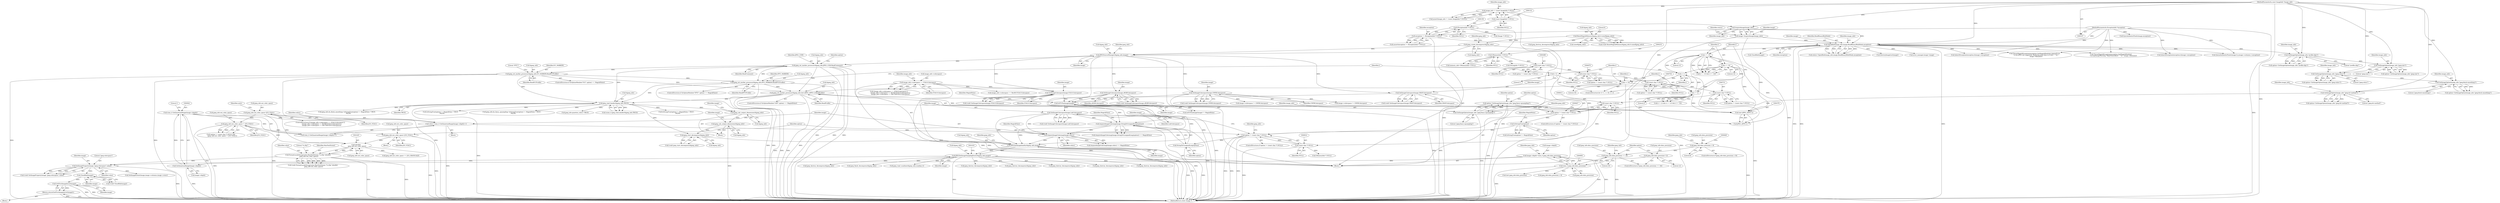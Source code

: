 digraph "0_ImageMagick_58cf5bf4fade82e3b510e8f3463a967278a3e410@pointer" {
"1001050" [label="(Call,GetFirstImageInList(image))"];
"1001047" [label="(Call,CloseBlob(image))"];
"1001031" [label="(Call,SetImageProperty(image,\"jpeg:colorspace\",value))"];
"1001014" [label="(Call,JPEGSetImageSamplingFactor(&jpeg_info,image))"];
"1001010" [label="(Call,JPEGSetImageQuality(&jpeg_info,image))"];
"1000828" [label="(Call,jpeg_start_decompress(&jpeg_info))"];
"1000385" [label="(Call,jpeg_read_header(&jpeg_info,TRUE))"];
"1000372" [label="(Call,jpeg_set_marker_processor(&jpeg_info,(int) (JPEG_APP0+i),ReadProfile))"];
"1000329" [label="(Call,jpeg_set_marker_processor(&jpeg_info,ICC_MARKER,ReadICCProfile))"];
"1000313" [label="(Call,jpeg_set_marker_processor(&jpeg_info,JPEG_COM,ReadComment))"];
"1000309" [label="(Call,JPEGSourceManager(&jpeg_info,image))"];
"1000306" [label="(Call,jpeg_create_decompress(&jpeg_info))"];
"1000207" [label="(Call,ResetMagickMemory(&jpeg_info,0,sizeof(jpeg_info)))"];
"1000179" [label="(Call,OpenBlob(image_info,image,ReadBinaryBlobMode,exception))"];
"1000175" [label="(Call,AcquireImage(image_info))"];
"1000129" [label="(Call,image_info != (const ImageInfo *) NULL)"];
"1000108" [label="(MethodParameterIn,const ImageInfo *image_info)"];
"1000131" [label="(Call,(const ImageInfo *) NULL)"];
"1000173" [label="(Call,image=AcquireImage(image_info))"];
"1000156" [label="(Call,exception != (ExceptionInfo *) NULL)"];
"1000109" [label="(MethodParameterIn,ExceptionInfo *exception)"];
"1000158" [label="(Call,(ExceptionInfo *) NULL)"];
"1000340" [label="(Call,jpeg_set_marker_processor(&jpeg_info,IPTC_MARKER,ReadIPTCProfile))"];
"1000375" [label="(Call,(int) (JPEG_APP0+i))"];
"1000360" [label="(Call,i != 13)"];
"1000356" [label="(Call,i != 2)"];
"1000349" [label="(Call,i < 16)"];
"1000352" [label="(Call,i++)"];
"1000363" [label="(Call,i != 14)"];
"1000346" [label="(Call,i=1)"];
"1000600" [label="(Call,jpeg_calc_output_dimensions(&jpeg_info))"];
"1000528" [label="(Call,jpeg_calc_output_dimensions(&jpeg_info))"];
"1000894" [label="(Call,IsITUFaxImage(image))"];
"1000880" [label="(Call,SetImageColorspace(image,YCbCrColorspace))"];
"1000391" [label="(Call,image_info->colorspace == YCbCrColorspace)"];
"1000864" [label="(Call,SetImageColorspace(image,sRGBColorspace))"];
"1000872" [label="(Call,SetImageColorspace(image,GRAYColorspace))"];
"1000888" [label="(Call,SetImageColorspace(image,CMYKColorspace))"];
"1000950" [label="(Call,AcquireImageColormap(image,colors))"];
"1000916" [label="(Call,AcquireImageColormap(image,StringToUnsignedLong(option)))"];
"1000900" [label="(Call,SetImageColorspace(image,LabColorspace))"];
"1000918" [label="(Call,StringToUnsignedLong(option))"];
"1000909" [label="(Call,option != (const char *) NULL)"];
"1000810" [label="(Call,option != (const char *) NULL)"];
"1000804" [label="(Call,option=GetImageOption(image_info,\"jpeg:fancy-upsampling\"))"];
"1000806" [label="(Call,GetImageOption(image_info,\"jpeg:fancy-upsampling\"))"];
"1000724" [label="(Call,GetImageOption(image_info,\"jpeg:dct-method\"))"];
"1000697" [label="(Call,GetImageOption(image_info,\"jpeg:block-smoothing\"))"];
"1000672" [label="(Call,GetImageOption(image_info,\"jpeg:colors\"))"];
"1000490" [label="(Call,GetImageOption(image_info,\"jpeg:size\"))"];
"1000320" [label="(Call,GetImageOption(image_info,\"profile:skip\"))"];
"1000812" [label="(Call,(const char *) NULL)"];
"1000730" [label="(Call,(const char *) NULL)"];
"1000703" [label="(Call,(const char *) NULL)"];
"1000678" [label="(Call,(const char *) NULL)"];
"1000497" [label="(Call,(const char *) NULL)"];
"1000232" [label="(Call,(MemoryInfo *) NULL)"];
"1000821" [label="(Call,IsStringTrue(option))"];
"1000911" [label="(Call,(const char *) NULL)"];
"1000938" [label="(Call,colors=(size_t) GetQuantumRange(image->depth)+1)"];
"1000941" [label="(Call,(size_t) GetQuantumRange(image->depth))"];
"1000943" [label="(Call,GetQuantumRange(image->depth))"];
"1000845" [label="(Call,image->depth=(size_t) jpeg_info.data_precision)"];
"1000849" [label="(Call,(size_t) jpeg_info.data_precision)"];
"1000660" [label="(Call,jpeg_info.data_precision == 16)"];
"1000643" [label="(Call,jpeg_info.data_precision > 8)"];
"1000665" [label="(Call,jpeg_info.data_precision=12)"];
"1001020" [label="(Call,FormatLocaleString(value,MaxTextExtent,\"%.20g\",(double)\n    jpeg_info.out_color_space))"];
"1001024" [label="(Call,(double)\n    jpeg_info.out_color_space)"];
"1000903" [label="(Call,jpeg_info.out_color_space=JCS_YCbCr)"];
"1000500" [label="(Call,jpeg_info.out_color_space != JCS_YCbCr)"];
"1000407" [label="(Call,jpeg_info.out_color_space=JCS_YCbCr)"];
"1001049" [label="(Return,return(GetFirstImageInList(image));)"];
"1000205" [label="(Call,(void) ResetMagickMemory(&jpeg_info,0,sizeof(jpeg_info)))"];
"1001041" [label="(Block,)"];
"1000661" [label="(Call,jpeg_info.data_precision)"];
"1001839" [label="(Call,jpeg_destroy_decompress(&jpeg_info))"];
"1000600" [label="(Call,jpeg_calc_output_dimensions(&jpeg_info))"];
"1000730" [label="(Call,(const char *) NULL)"];
"1000333" [label="(Identifier,ReadICCProfile)"];
"1000910" [label="(Identifier,option)"];
"1000943" [label="(Call,GetQuantumRange(image->depth))"];
"1000316" [label="(Identifier,JPEG_COM)"];
"1000315" [label="(Identifier,jpeg_info)"];
"1000351" [label="(Literal,16)"];
"1000673" [label="(Identifier,image_info)"];
"1000110" [label="(Block,)"];
"1000938" [label="(Call,colors=(size_t) GetQuantumRange(image->depth)+1)"];
"1001051" [label="(Identifier,image)"];
"1001853" [label="(MethodReturn,static Image *)"];
"1000701" [label="(Call,option != (const char *) NULL)"];
"1000499" [label="(Identifier,NULL)"];
"1000664" [label="(Literal,16)"];
"1000155" [label="(Call,assert(exception != (ExceptionInfo *) NULL))"];
"1000373" [label="(Call,&jpeg_info)"];
"1000878" [label="(Call,(void) SetImageColorspace(image,YCbCrColorspace))"];
"1000320" [label="(Call,GetImageOption(image_info,\"profile:skip\"))"];
"1000345" [label="(ControlStructure,for (i=1; i < 16; i++))"];
"1000873" [label="(Identifier,image)"];
"1000395" [label="(Identifier,YCbCrColorspace)"];
"1000928" [label="(Identifier,jpeg_info)"];
"1000667" [label="(Identifier,jpeg_info)"];
"1000346" [label="(Call,i=1)"];
"1000413" [label="(Identifier,units)"];
"1000397" [label="(Call,image_info->colorspace == Rec601YCbCrColorspace)"];
"1000307" [label="(Call,&jpeg_info)"];
"1000108" [label="(MethodParameterIn,const ImageInfo *image_info)"];
"1000808" [label="(Literal,\"jpeg:fancy-upsampling\")"];
"1000819" [label="(Call,IsStringTrue(option) != MagickFalse ? TRUE :\n      FALSE)"];
"1001070" [label="(Call,InheritException(exception,&image->exception))"];
"1000497" [label="(Call,(const char *) NULL)"];
"1000915" [label="(Call,AcquireImageColormap(image,StringToUnsignedLong(option)) == MagickFalse)"];
"1000317" [label="(Identifier,ReadComment)"];
"1000357" [label="(Identifier,i)"];
"1000377" [label="(Call,JPEG_APP0+i)"];
"1001098" [label="(Call,jpeg_destroy_decompress(&jpeg_info))"];
"1000334" [label="(ControlStructure,if (IsOptionMember(\"IPTC\",option) == MagickFalse))"];
"1001067" [label="(Call,jpeg_destroy_decompress(&jpeg_info))"];
"1000177" [label="(Call,status=OpenBlob(image_info,image,ReadBinaryBlobMode,exception))"];
"1000131" [label="(Call,(const ImageInfo *) NULL)"];
"1000705" [label="(Identifier,NULL)"];
"1001031" [label="(Call,SetImageProperty(image,\"jpeg:colorspace\",value))"];
"1000248" [label="(Call,jpeg_destroy_decompress(&jpeg_info))"];
"1000363" [label="(Call,i != 14)"];
"1000329" [label="(Call,jpeg_set_marker_processor(&jpeg_info,ICC_MARKER,ReadICCProfile))"];
"1000807" [label="(Identifier,image_info)"];
"1000386" [label="(Call,&jpeg_info)"];
"1000207" [label="(Call,ResetMagickMemory(&jpeg_info,0,sizeof(jpeg_info)))"];
"1000392" [label="(Call,image_info->colorspace)"];
"1001032" [label="(Identifier,image)"];
"1000908" [label="(ControlStructure,if (option != (const char *) NULL))"];
"1001050" [label="(Call,GetFirstImageInList(image))"];
"1000385" [label="(Call,jpeg_read_header(&jpeg_info,TRUE))"];
"1000919" [label="(Identifier,option)"];
"1000407" [label="(Call,jpeg_info.out_color_space=JCS_YCbCr)"];
"1000350" [label="(Identifier,i)"];
"1000375" [label="(Call,(int) (JPEG_APP0+i))"];
"1000191" [label="(Call,DestroyImageList(image))"];
"1000949" [label="(Call,AcquireImageColormap(image,colors) == MagickFalse)"];
"1001042" [label="(Call,jpeg_destroy_decompress(&jpeg_info))"];
"1000157" [label="(Identifier,exception)"];
"1000660" [label="(Call,jpeg_info.data_precision == 16)"];
"1001156" [label="(Call,jpeg_destroy_decompress(&jpeg_info))"];
"1000953" [label="(Identifier,MagickFalse)"];
"1000811" [label="(Identifier,option)"];
"1000488" [label="(Call,option=GetImageOption(image_info,\"jpeg:size\"))"];
"1001397" [label="(Call,QueueAuthenticPixels(image,0,y,image->columns,1,exception))"];
"1000529" [label="(Call,&jpeg_info)"];
"1000865" [label="(Identifier,image)"];
"1001034" [label="(Identifier,value)"];
"1000676" [label="(Call,option != (const char *) NULL)"];
"1000941" [label="(Call,(size_t) GetQuantumRange(image->depth))"];
"1000810" [label="(Call,option != (const char *) NULL)"];
"1000856" [label="(Identifier,jpeg_info)"];
"1000989" [label="(Call,(int) jpeg_info.data_precision)"];
"1000647" [label="(Literal,8)"];
"1000501" [label="(Call,jpeg_info.out_color_space)"];
"1000321" [label="(Identifier,image_info)"];
"1000182" [label="(Identifier,ReadBinaryBlobMode)"];
"1000176" [label="(Identifier,image_info)"];
"1000732" [label="(Identifier,NULL)"];
"1000815" [label="(Call,jpeg_info.do_fancy_upsampling=IsStringTrue(option) != MagickFalse ? TRUE :\n      FALSE)"];
"1000390" [label="(Call,(image_info->colorspace == YCbCrColorspace) ||\n      (image_info->colorspace == Rec601YCbCrColorspace) ||\n      (image_info->colorspace == Rec709YCbCrColorspace))"];
"1000920" [label="(Identifier,MagickFalse)"];
"1000361" [label="(Identifier,i)"];
"1000902" [label="(Identifier,LabColorspace)"];
"1000682" [label="(Call,jpeg_info.quantize_colors=TRUE)"];
"1000888" [label="(Call,SetImageColorspace(image,CMYKColorspace))"];
"1000211" [label="(Call,sizeof(jpeg_info))"];
"1000491" [label="(Identifier,image_info)"];
"1000940" [label="(Call,(size_t) GetQuantumRange(image->depth)+1)"];
"1001020" [label="(Call,FormatLocaleString(value,MaxTextExtent,\"%.20g\",(double)\n    jpeg_info.out_color_space))"];
"1000845" [label="(Call,image->depth=(size_t) jpeg_info.data_precision)"];
"1001015" [label="(Call,&jpeg_info)"];
"1000323" [label="(ControlStructure,if (IsOptionMember(\"ICC\",option) == MagickFalse))"];
"1000366" [label="(ControlStructure,if (IsOptionMember(\"APP\",option) == MagickFalse))"];
"1000353" [label="(Identifier,i)"];
"1000699" [label="(Literal,\"jpeg:block-smoothing\")"];
"1000903" [label="(Call,jpeg_info.out_color_space=JCS_YCbCr)"];
"1000939" [label="(Identifier,colors)"];
"1000680" [label="(Identifier,NULL)"];
"1000806" [label="(Call,GetImageOption(image_info,\"jpeg:fancy-upsampling\"))"];
"1000823" [label="(Identifier,MagickFalse)"];
"1000383" [label="(Call,(ssize_t) jpeg_read_header(&jpeg_info,TRUE))"];
"1000697" [label="(Call,GetImageOption(image_info,\"jpeg:block-smoothing\"))"];
"1000642" [label="(ControlStructure,if (jpeg_info.data_precision > 8))"];
"1000348" [label="(Literal,1)"];
"1001018" [label="(Call,(void) FormatLocaleString(value,MaxTextExtent,\"%.20g\",(double)\n    jpeg_info.out_color_space))"];
"1000358" [label="(Literal,2)"];
"1000944" [label="(Call,image->depth)"];
"1000900" [label="(Call,SetImageColorspace(image,LabColorspace))"];
"1000337" [label="(Literal,\"IPTC\")"];
"1001122" [label="(Call,(MemoryInfo *) NULL)"];
"1001022" [label="(Identifier,MaxTextExtent)"];
"1000494" [label="(Call,(option != (const char *) NULL) &&\n      (jpeg_info.out_color_space != JCS_YCbCr))"];
"1001673" [label="(Call,image->colorspace != CMYKColorspace)"];
"1000160" [label="(Identifier,NULL)"];
"1000894" [label="(Call,IsITUFaxImage(image))"];
"1000889" [label="(Identifier,image)"];
"1000352" [label="(Call,i++)"];
"1000232" [label="(Call,(MemoryInfo *) NULL)"];
"1000382" [label="(Identifier,i)"];
"1001418" [label="(Call,jpeg_info.data_precision > 8)"];
"1000881" [label="(Identifier,image)"];
"1000880" [label="(Call,SetImageColorspace(image,YCbCrColorspace))"];
"1000341" [label="(Call,&jpeg_info)"];
"1000662" [label="(Identifier,jpeg_info)"];
"1000606" [label="(Identifier,image)"];
"1001382" [label="(Call,ThrowMagickException(exception,GetMagickModule(),\n          CorruptImageWarning,\"SkipToSyncByte\",\"`%s'\",image->filename))"];
"1000826" [label="(Call,(void) jpeg_start_decompress(&jpeg_info))"];
"1000359" [label="(Call,(i != 13) && (i != 14))"];
"1000896" [label="(Identifier,MagickFalse)"];
"1000194" [label="(Call,(Image *) NULL)"];
"1000821" [label="(Call,IsStringTrue(option))"];
"1000695" [label="(Call,option=GetImageOption(image_info,\"jpeg:block-smoothing\"))"];
"1000710" [label="(Call,IsStringTrue(option) != MagickFalse ? TRUE :\n      FALSE)"];
"1000130" [label="(Identifier,image_info)"];
"1000901" [label="(Identifier,image)"];
"1000129" [label="(Call,image_info != (const ImageInfo *) NULL)"];
"1000601" [label="(Call,&jpeg_info)"];
"1000886" [label="(Call,(void) SetImageColorspace(image,CMYKColorspace))"];
"1000916" [label="(Call,AcquireImageColormap(image,StringToUnsignedLong(option)))"];
"1001033" [label="(Literal,\"jpeg:colorspace\")"];
"1000314" [label="(Call,&jpeg_info)"];
"1000706" [label="(Call,jpeg_info.do_block_smoothing=IsStringTrue(option) != MagickFalse ? TRUE :\n      FALSE)"];
"1000820" [label="(Call,IsStringTrue(option) != MagickFalse)"];
"1000659" [label="(ControlStructure,if (jpeg_info.data_precision == 16))"];
"1000344" [label="(Identifier,ReadIPTCProfile)"];
"1000128" [label="(Call,assert(image_info != (const ImageInfo *) NULL))"];
"1000306" [label="(Call,jpeg_create_decompress(&jpeg_info))"];
"1001010" [label="(Call,JPEGSetImageQuality(&jpeg_info,image))"];
"1000917" [label="(Identifier,image)"];
"1001047" [label="(Call,CloseBlob(image))"];
"1000372" [label="(Call,jpeg_set_marker_processor(&jpeg_info,(int) (JPEG_APP0+i),ReadProfile))"];
"1000872" [label="(Call,SetImageColorspace(image,GRAYColorspace))"];
"1000898" [label="(Call,(void) SetImageColorspace(image,LabColorspace))"];
"1000670" [label="(Call,option=GetImageOption(image_info,\"jpeg:colors\"))"];
"1000812" [label="(Call,(const char *) NULL)"];
"1000907" [label="(Identifier,JCS_YCbCr)"];
"1000678" [label="(Call,(const char *) NULL)"];
"1000234" [label="(Identifier,NULL)"];
"1000809" [label="(ControlStructure,if (option != (const char *) NULL))"];
"1001017" [label="(Identifier,image)"];
"1000533" [label="(Identifier,image)"];
"1000870" [label="(Call,(void) SetImageColorspace(image,GRAYColorspace))"];
"1000362" [label="(Literal,13)"];
"1000666" [label="(Call,jpeg_info.data_precision)"];
"1000330" [label="(Call,&jpeg_info)"];
"1000904" [label="(Call,jpeg_info.out_color_space)"];
"1000918" [label="(Call,StringToUnsignedLong(option))"];
"1001013" [label="(Identifier,image)"];
"1000322" [label="(Literal,\"profile:skip\")"];
"1001054" [label="(Call,SetImageExtent(image,image->columns,image->rows))"];
"1001126" [label="(Call,jpeg_destroy_decompress(&jpeg_info))"];
"1000846" [label="(Call,image->depth)"];
"1000389" [label="(ControlStructure,if ((image_info->colorspace == YCbCrColorspace) ||\n      (image_info->colorspace == Rec601YCbCrColorspace) ||\n      (image_info->colorspace == Rec709YCbCrColorspace)))"];
"1001029" [label="(Call,(void) SetImageProperty(image,\"jpeg:colorspace\",value))"];
"1000408" [label="(Call,jpeg_info.out_color_space)"];
"1000805" [label="(Identifier,option)"];
"1000235" [label="(Call,error_manager.image=image)"];
"1000893" [label="(Call,IsITUFaxImage(image) != MagickFalse)"];
"1000411" [label="(Identifier,JCS_YCbCr)"];
"1000180" [label="(Identifier,image_info)"];
"1000181" [label="(Identifier,image)"];
"1001026" [label="(Call,jpeg_info.out_color_space)"];
"1001792" [label="(Call,SyncAuthenticPixels(image,exception))"];
"1000674" [label="(Literal,\"jpeg:colors\")"];
"1000849" [label="(Call,(size_t) jpeg_info.data_precision)"];
"1000864" [label="(Call,SetImageColorspace(image,sRGBColorspace))"];
"1000173" [label="(Call,image=AcquireImage(image_info))"];
"1000356" [label="(Call,i != 2)"];
"1000951" [label="(Identifier,image)"];
"1000890" [label="(Identifier,CMYKColorspace)"];
"1001011" [label="(Call,&jpeg_info)"];
"1001201" [label="(Call,jpeg_info.out_color_space == JCS_GRAYSCALE)"];
"1000319" [label="(Identifier,option)"];
"1001021" [label="(Identifier,value)"];
"1000343" [label="(Identifier,IPTC_MARKER)"];
"1000495" [label="(Call,option != (const char *) NULL)"];
"1000230" [label="(Call,memory_info=(MemoryInfo *) NULL)"];
"1000665" [label="(Call,jpeg_info.data_precision=12)"];
"1000703" [label="(Call,(const char *) NULL)"];
"1000158" [label="(Call,(ExceptionInfo *) NULL)"];
"1000347" [label="(Identifier,i)"];
"1000349" [label="(Call,i < 16)"];
"1000490" [label="(Call,GetImageOption(image_info,\"jpeg:size\"))"];
"1000210" [label="(Literal,0)"];
"1000391" [label="(Call,image_info->colorspace == YCbCrColorspace)"];
"1000728" [label="(Call,option != (const char *) NULL)"];
"1000672" [label="(Call,GetImageOption(image_info,\"jpeg:colors\"))"];
"1000828" [label="(Call,jpeg_start_decompress(&jpeg_info))"];
"1000312" [label="(Identifier,image)"];
"1000399" [label="(Identifier,image_info)"];
"1000269" [label="(Call,CloseBlob(image))"];
"1000817" [label="(Identifier,jpeg_info)"];
"1000866" [label="(Identifier,sRGBColorspace)"];
"1001045" [label="(Call,(void) CloseBlob(image))"];
"1001836" [label="(Call,jpeg_finish_decompress(&jpeg_info))"];
"1000822" [label="(Identifier,option)"];
"1000671" [label="(Identifier,option)"];
"1000309" [label="(Call,JPEGSourceManager(&jpeg_info,image))"];
"1000698" [label="(Identifier,image_info)"];
"1000528" [label="(Call,jpeg_calc_output_dimensions(&jpeg_info))"];
"1000380" [label="(Identifier,ReadProfile)"];
"1000340" [label="(Call,jpeg_set_marker_processor(&jpeg_info,IPTC_MARKER,ReadIPTCProfile))"];
"1000175" [label="(Call,AcquireImage(image_info))"];
"1000208" [label="(Call,&jpeg_info)"];
"1000650" [label="(Call,ThrowMagickException(exception,GetMagickModule(),OptionError,\n      \"12-bit JPEG not supported. Reducing pixel data to 8 bits\",\"`%s'\",\n      image->filename))"];
"1000318" [label="(Call,option=GetImageOption(image_info,\"profile:skip\"))"];
"1000814" [label="(Identifier,NULL)"];
"1000256" [label="(Call,(StringInfo *) NULL)"];
"1000109" [label="(MethodParameterIn,ExceptionInfo *exception)"];
"1000365" [label="(Literal,14)"];
"1000504" [label="(Identifier,JCS_YCbCr)"];
"1000179" [label="(Call,OpenBlob(image_info,image,ReadBinaryBlobMode,exception))"];
"1000950" [label="(Call,AcquireImageColormap(image,colors))"];
"1000174" [label="(Identifier,image)"];
"1001049" [label="(Return,return(GetFirstImageInList(image));)"];
"1000364" [label="(Identifier,i)"];
"1000360" [label="(Call,i != 13)"];
"1000874" [label="(Identifier,GRAYColorspace)"];
"1000829" [label="(Call,&jpeg_info)"];
"1000311" [label="(Identifier,jpeg_info)"];
"1001492" [label="(Call,image->colorspace != CMYKColorspace)"];
"1000909" [label="(Call,option != (const char *) NULL)"];
"1000804" [label="(Call,option=GetImageOption(image_info,\"jpeg:fancy-upsampling\"))"];
"1000355" [label="(Call,(i != 2) && (i != 13) && (i != 14))"];
"1000913" [label="(Identifier,NULL)"];
"1001023" [label="(Literal,\"%.20g\")"];
"1001048" [label="(Identifier,image)"];
"1001373" [label="(Call,jpeg_read_scanlines(&jpeg_info,scanline,1))"];
"1000178" [label="(Identifier,status)"];
"1000895" [label="(Identifier,image)"];
"1000313" [label="(Call,jpeg_set_marker_processor(&jpeg_info,JPEG_COM,ReadComment))"];
"1000882" [label="(Identifier,YCbCrColorspace)"];
"1000851" [label="(Call,jpeg_info.data_precision)"];
"1000936" [label="(Block,)"];
"1000388" [label="(Identifier,TRUE)"];
"1000289" [label="(Call,InheritException(exception,&image->exception))"];
"1000725" [label="(Identifier,image_info)"];
"1000952" [label="(Identifier,colors)"];
"1001014" [label="(Call,JPEGSetImageSamplingFactor(&jpeg_info,image))"];
"1000669" [label="(Literal,12)"];
"1000724" [label="(Call,GetImageOption(image_info,\"jpeg:dct-method\"))"];
"1000643" [label="(Call,jpeg_info.data_precision > 8)"];
"1001016" [label="(Identifier,jpeg_info)"];
"1000505" [label="(Block,)"];
"1000332" [label="(Identifier,ICC_MARKER)"];
"1000310" [label="(Call,&jpeg_info)"];
"1000156" [label="(Call,exception != (ExceptionInfo *) NULL)"];
"1000911" [label="(Call,(const char *) NULL)"];
"1000492" [label="(Literal,\"jpeg:size\")"];
"1000644" [label="(Call,jpeg_info.data_precision)"];
"1000500" [label="(Call,jpeg_info.out_color_space != JCS_YCbCr)"];
"1000133" [label="(Identifier,NULL)"];
"1000726" [label="(Literal,\"jpeg:dct-method\")"];
"1000722" [label="(Call,option=GetImageOption(image_info,\"jpeg:dct-method\"))"];
"1000947" [label="(Literal,1)"];
"1000183" [label="(Identifier,exception)"];
"1001024" [label="(Call,(double)\n    jpeg_info.out_color_space)"];
"1000897" [label="(Block,)"];
"1000862" [label="(Call,(void) SetImageColorspace(image,sRGBColorspace))"];
"1001050" -> "1001049"  [label="AST: "];
"1001050" -> "1001051"  [label="CFG: "];
"1001051" -> "1001050"  [label="AST: "];
"1001049" -> "1001050"  [label="CFG: "];
"1001050" -> "1001853"  [label="DDG: "];
"1001050" -> "1001853"  [label="DDG: "];
"1001050" -> "1001049"  [label="DDG: "];
"1001047" -> "1001050"  [label="DDG: "];
"1001047" -> "1001045"  [label="AST: "];
"1001047" -> "1001048"  [label="CFG: "];
"1001048" -> "1001047"  [label="AST: "];
"1001045" -> "1001047"  [label="CFG: "];
"1001047" -> "1001045"  [label="DDG: "];
"1001031" -> "1001047"  [label="DDG: "];
"1001031" -> "1001029"  [label="AST: "];
"1001031" -> "1001034"  [label="CFG: "];
"1001032" -> "1001031"  [label="AST: "];
"1001033" -> "1001031"  [label="AST: "];
"1001034" -> "1001031"  [label="AST: "];
"1001029" -> "1001031"  [label="CFG: "];
"1001031" -> "1001853"  [label="DDG: "];
"1001031" -> "1001029"  [label="DDG: "];
"1001031" -> "1001029"  [label="DDG: "];
"1001031" -> "1001029"  [label="DDG: "];
"1001014" -> "1001031"  [label="DDG: "];
"1001020" -> "1001031"  [label="DDG: "];
"1001031" -> "1001054"  [label="DDG: "];
"1001014" -> "1000110"  [label="AST: "];
"1001014" -> "1001017"  [label="CFG: "];
"1001015" -> "1001014"  [label="AST: "];
"1001017" -> "1001014"  [label="AST: "];
"1001019" -> "1001014"  [label="CFG: "];
"1001014" -> "1001853"  [label="DDG: "];
"1001010" -> "1001014"  [label="DDG: "];
"1001010" -> "1001014"  [label="DDG: "];
"1001014" -> "1001042"  [label="DDG: "];
"1001014" -> "1001067"  [label="DDG: "];
"1001014" -> "1001098"  [label="DDG: "];
"1001014" -> "1001126"  [label="DDG: "];
"1001014" -> "1001156"  [label="DDG: "];
"1001014" -> "1001373"  [label="DDG: "];
"1001014" -> "1001836"  [label="DDG: "];
"1001014" -> "1001839"  [label="DDG: "];
"1001010" -> "1000110"  [label="AST: "];
"1001010" -> "1001013"  [label="CFG: "];
"1001011" -> "1001010"  [label="AST: "];
"1001013" -> "1001010"  [label="AST: "];
"1001016" -> "1001010"  [label="CFG: "];
"1001010" -> "1001853"  [label="DDG: "];
"1000828" -> "1001010"  [label="DDG: "];
"1000894" -> "1001010"  [label="DDG: "];
"1000950" -> "1001010"  [label="DDG: "];
"1000916" -> "1001010"  [label="DDG: "];
"1000900" -> "1001010"  [label="DDG: "];
"1000828" -> "1000826"  [label="AST: "];
"1000828" -> "1000829"  [label="CFG: "];
"1000829" -> "1000828"  [label="AST: "];
"1000826" -> "1000828"  [label="CFG: "];
"1000828" -> "1000826"  [label="DDG: "];
"1000385" -> "1000828"  [label="DDG: "];
"1000600" -> "1000828"  [label="DDG: "];
"1000385" -> "1000383"  [label="AST: "];
"1000385" -> "1000388"  [label="CFG: "];
"1000386" -> "1000385"  [label="AST: "];
"1000388" -> "1000385"  [label="AST: "];
"1000383" -> "1000385"  [label="CFG: "];
"1000385" -> "1001853"  [label="DDG: "];
"1000385" -> "1000383"  [label="DDG: "];
"1000385" -> "1000383"  [label="DDG: "];
"1000372" -> "1000385"  [label="DDG: "];
"1000329" -> "1000385"  [label="DDG: "];
"1000313" -> "1000385"  [label="DDG: "];
"1000340" -> "1000385"  [label="DDG: "];
"1000385" -> "1000528"  [label="DDG: "];
"1000385" -> "1000682"  [label="DDG: "];
"1000385" -> "1000706"  [label="DDG: "];
"1000385" -> "1000710"  [label="DDG: "];
"1000385" -> "1000815"  [label="DDG: "];
"1000385" -> "1000819"  [label="DDG: "];
"1000372" -> "1000366"  [label="AST: "];
"1000372" -> "1000380"  [label="CFG: "];
"1000373" -> "1000372"  [label="AST: "];
"1000375" -> "1000372"  [label="AST: "];
"1000380" -> "1000372"  [label="AST: "];
"1000353" -> "1000372"  [label="CFG: "];
"1000372" -> "1001853"  [label="DDG: "];
"1000372" -> "1001853"  [label="DDG: "];
"1000372" -> "1001853"  [label="DDG: "];
"1000329" -> "1000372"  [label="DDG: "];
"1000313" -> "1000372"  [label="DDG: "];
"1000340" -> "1000372"  [label="DDG: "];
"1000375" -> "1000372"  [label="DDG: "];
"1000329" -> "1000323"  [label="AST: "];
"1000329" -> "1000333"  [label="CFG: "];
"1000330" -> "1000329"  [label="AST: "];
"1000332" -> "1000329"  [label="AST: "];
"1000333" -> "1000329"  [label="AST: "];
"1000337" -> "1000329"  [label="CFG: "];
"1000329" -> "1001853"  [label="DDG: "];
"1000329" -> "1001853"  [label="DDG: "];
"1000329" -> "1001853"  [label="DDG: "];
"1000313" -> "1000329"  [label="DDG: "];
"1000329" -> "1000340"  [label="DDG: "];
"1000313" -> "1000110"  [label="AST: "];
"1000313" -> "1000317"  [label="CFG: "];
"1000314" -> "1000313"  [label="AST: "];
"1000316" -> "1000313"  [label="AST: "];
"1000317" -> "1000313"  [label="AST: "];
"1000319" -> "1000313"  [label="CFG: "];
"1000313" -> "1001853"  [label="DDG: "];
"1000313" -> "1001853"  [label="DDG: "];
"1000313" -> "1001853"  [label="DDG: "];
"1000309" -> "1000313"  [label="DDG: "];
"1000313" -> "1000340"  [label="DDG: "];
"1000309" -> "1000110"  [label="AST: "];
"1000309" -> "1000312"  [label="CFG: "];
"1000310" -> "1000309"  [label="AST: "];
"1000312" -> "1000309"  [label="AST: "];
"1000315" -> "1000309"  [label="CFG: "];
"1000309" -> "1001853"  [label="DDG: "];
"1000306" -> "1000309"  [label="DDG: "];
"1000179" -> "1000309"  [label="DDG: "];
"1000309" -> "1000864"  [label="DDG: "];
"1000309" -> "1000872"  [label="DDG: "];
"1000309" -> "1000880"  [label="DDG: "];
"1000309" -> "1000888"  [label="DDG: "];
"1000306" -> "1000110"  [label="AST: "];
"1000306" -> "1000307"  [label="CFG: "];
"1000307" -> "1000306"  [label="AST: "];
"1000311" -> "1000306"  [label="CFG: "];
"1000306" -> "1001853"  [label="DDG: "];
"1000207" -> "1000306"  [label="DDG: "];
"1000207" -> "1000205"  [label="AST: "];
"1000207" -> "1000211"  [label="CFG: "];
"1000208" -> "1000207"  [label="AST: "];
"1000210" -> "1000207"  [label="AST: "];
"1000211" -> "1000207"  [label="AST: "];
"1000205" -> "1000207"  [label="CFG: "];
"1000207" -> "1000205"  [label="DDG: "];
"1000207" -> "1000205"  [label="DDG: "];
"1000207" -> "1000248"  [label="DDG: "];
"1000179" -> "1000177"  [label="AST: "];
"1000179" -> "1000183"  [label="CFG: "];
"1000180" -> "1000179"  [label="AST: "];
"1000181" -> "1000179"  [label="AST: "];
"1000182" -> "1000179"  [label="AST: "];
"1000183" -> "1000179"  [label="AST: "];
"1000177" -> "1000179"  [label="CFG: "];
"1000179" -> "1001853"  [label="DDG: "];
"1000179" -> "1001853"  [label="DDG: "];
"1000179" -> "1001853"  [label="DDG: "];
"1000179" -> "1000177"  [label="DDG: "];
"1000179" -> "1000177"  [label="DDG: "];
"1000179" -> "1000177"  [label="DDG: "];
"1000179" -> "1000177"  [label="DDG: "];
"1000175" -> "1000179"  [label="DDG: "];
"1000108" -> "1000179"  [label="DDG: "];
"1000173" -> "1000179"  [label="DDG: "];
"1000156" -> "1000179"  [label="DDG: "];
"1000109" -> "1000179"  [label="DDG: "];
"1000179" -> "1000191"  [label="DDG: "];
"1000179" -> "1000235"  [label="DDG: "];
"1000179" -> "1000269"  [label="DDG: "];
"1000179" -> "1000289"  [label="DDG: "];
"1000179" -> "1000320"  [label="DDG: "];
"1000179" -> "1000650"  [label="DDG: "];
"1000179" -> "1001070"  [label="DDG: "];
"1000179" -> "1001382"  [label="DDG: "];
"1000179" -> "1001397"  [label="DDG: "];
"1000175" -> "1000173"  [label="AST: "];
"1000175" -> "1000176"  [label="CFG: "];
"1000176" -> "1000175"  [label="AST: "];
"1000173" -> "1000175"  [label="CFG: "];
"1000175" -> "1000173"  [label="DDG: "];
"1000129" -> "1000175"  [label="DDG: "];
"1000108" -> "1000175"  [label="DDG: "];
"1000129" -> "1000128"  [label="AST: "];
"1000129" -> "1000131"  [label="CFG: "];
"1000130" -> "1000129"  [label="AST: "];
"1000131" -> "1000129"  [label="AST: "];
"1000128" -> "1000129"  [label="CFG: "];
"1000129" -> "1001853"  [label="DDG: "];
"1000129" -> "1000128"  [label="DDG: "];
"1000129" -> "1000128"  [label="DDG: "];
"1000108" -> "1000129"  [label="DDG: "];
"1000131" -> "1000129"  [label="DDG: "];
"1000108" -> "1000107"  [label="AST: "];
"1000108" -> "1001853"  [label="DDG: "];
"1000108" -> "1000320"  [label="DDG: "];
"1000108" -> "1000490"  [label="DDG: "];
"1000108" -> "1000672"  [label="DDG: "];
"1000108" -> "1000697"  [label="DDG: "];
"1000108" -> "1000724"  [label="DDG: "];
"1000108" -> "1000806"  [label="DDG: "];
"1000131" -> "1000133"  [label="CFG: "];
"1000132" -> "1000131"  [label="AST: "];
"1000133" -> "1000131"  [label="AST: "];
"1000131" -> "1000158"  [label="DDG: "];
"1000173" -> "1000110"  [label="AST: "];
"1000174" -> "1000173"  [label="AST: "];
"1000178" -> "1000173"  [label="CFG: "];
"1000173" -> "1001853"  [label="DDG: "];
"1000156" -> "1000155"  [label="AST: "];
"1000156" -> "1000158"  [label="CFG: "];
"1000157" -> "1000156"  [label="AST: "];
"1000158" -> "1000156"  [label="AST: "];
"1000155" -> "1000156"  [label="CFG: "];
"1000156" -> "1001853"  [label="DDG: "];
"1000156" -> "1000155"  [label="DDG: "];
"1000156" -> "1000155"  [label="DDG: "];
"1000109" -> "1000156"  [label="DDG: "];
"1000158" -> "1000156"  [label="DDG: "];
"1000109" -> "1000107"  [label="AST: "];
"1000109" -> "1001853"  [label="DDG: "];
"1000109" -> "1000289"  [label="DDG: "];
"1000109" -> "1000650"  [label="DDG: "];
"1000109" -> "1001070"  [label="DDG: "];
"1000109" -> "1001382"  [label="DDG: "];
"1000109" -> "1001397"  [label="DDG: "];
"1000109" -> "1001792"  [label="DDG: "];
"1000158" -> "1000160"  [label="CFG: "];
"1000159" -> "1000158"  [label="AST: "];
"1000160" -> "1000158"  [label="AST: "];
"1000158" -> "1000194"  [label="DDG: "];
"1000158" -> "1000232"  [label="DDG: "];
"1000340" -> "1000334"  [label="AST: "];
"1000340" -> "1000344"  [label="CFG: "];
"1000341" -> "1000340"  [label="AST: "];
"1000343" -> "1000340"  [label="AST: "];
"1000344" -> "1000340"  [label="AST: "];
"1000347" -> "1000340"  [label="CFG: "];
"1000340" -> "1001853"  [label="DDG: "];
"1000340" -> "1001853"  [label="DDG: "];
"1000340" -> "1001853"  [label="DDG: "];
"1000375" -> "1000377"  [label="CFG: "];
"1000376" -> "1000375"  [label="AST: "];
"1000377" -> "1000375"  [label="AST: "];
"1000380" -> "1000375"  [label="CFG: "];
"1000375" -> "1001853"  [label="DDG: "];
"1000360" -> "1000375"  [label="DDG: "];
"1000363" -> "1000375"  [label="DDG: "];
"1000356" -> "1000375"  [label="DDG: "];
"1000360" -> "1000359"  [label="AST: "];
"1000360" -> "1000362"  [label="CFG: "];
"1000361" -> "1000360"  [label="AST: "];
"1000362" -> "1000360"  [label="AST: "];
"1000364" -> "1000360"  [label="CFG: "];
"1000359" -> "1000360"  [label="CFG: "];
"1000360" -> "1000352"  [label="DDG: "];
"1000360" -> "1000359"  [label="DDG: "];
"1000360" -> "1000359"  [label="DDG: "];
"1000356" -> "1000360"  [label="DDG: "];
"1000360" -> "1000363"  [label="DDG: "];
"1000360" -> "1000377"  [label="DDG: "];
"1000356" -> "1000355"  [label="AST: "];
"1000356" -> "1000358"  [label="CFG: "];
"1000357" -> "1000356"  [label="AST: "];
"1000358" -> "1000356"  [label="AST: "];
"1000361" -> "1000356"  [label="CFG: "];
"1000355" -> "1000356"  [label="CFG: "];
"1000356" -> "1000352"  [label="DDG: "];
"1000356" -> "1000355"  [label="DDG: "];
"1000356" -> "1000355"  [label="DDG: "];
"1000349" -> "1000356"  [label="DDG: "];
"1000356" -> "1000377"  [label="DDG: "];
"1000349" -> "1000345"  [label="AST: "];
"1000349" -> "1000351"  [label="CFG: "];
"1000350" -> "1000349"  [label="AST: "];
"1000351" -> "1000349"  [label="AST: "];
"1000357" -> "1000349"  [label="CFG: "];
"1000382" -> "1000349"  [label="CFG: "];
"1000349" -> "1001853"  [label="DDG: "];
"1000352" -> "1000349"  [label="DDG: "];
"1000346" -> "1000349"  [label="DDG: "];
"1000352" -> "1000345"  [label="AST: "];
"1000352" -> "1000353"  [label="CFG: "];
"1000353" -> "1000352"  [label="AST: "];
"1000350" -> "1000352"  [label="CFG: "];
"1000363" -> "1000352"  [label="DDG: "];
"1000363" -> "1000359"  [label="AST: "];
"1000363" -> "1000365"  [label="CFG: "];
"1000364" -> "1000363"  [label="AST: "];
"1000365" -> "1000363"  [label="AST: "];
"1000359" -> "1000363"  [label="CFG: "];
"1000363" -> "1000359"  [label="DDG: "];
"1000363" -> "1000359"  [label="DDG: "];
"1000363" -> "1000377"  [label="DDG: "];
"1000346" -> "1000345"  [label="AST: "];
"1000346" -> "1000348"  [label="CFG: "];
"1000347" -> "1000346"  [label="AST: "];
"1000348" -> "1000346"  [label="AST: "];
"1000350" -> "1000346"  [label="CFG: "];
"1000600" -> "1000505"  [label="AST: "];
"1000600" -> "1000601"  [label="CFG: "];
"1000601" -> "1000600"  [label="AST: "];
"1000606" -> "1000600"  [label="CFG: "];
"1000600" -> "1001853"  [label="DDG: "];
"1000528" -> "1000600"  [label="DDG: "];
"1000528" -> "1000505"  [label="AST: "];
"1000528" -> "1000529"  [label="CFG: "];
"1000529" -> "1000528"  [label="AST: "];
"1000533" -> "1000528"  [label="CFG: "];
"1000894" -> "1000893"  [label="AST: "];
"1000894" -> "1000895"  [label="CFG: "];
"1000895" -> "1000894"  [label="AST: "];
"1000896" -> "1000894"  [label="CFG: "];
"1000894" -> "1000893"  [label="DDG: "];
"1000880" -> "1000894"  [label="DDG: "];
"1000864" -> "1000894"  [label="DDG: "];
"1000872" -> "1000894"  [label="DDG: "];
"1000888" -> "1000894"  [label="DDG: "];
"1000894" -> "1000900"  [label="DDG: "];
"1000894" -> "1000916"  [label="DDG: "];
"1000894" -> "1000950"  [label="DDG: "];
"1000880" -> "1000878"  [label="AST: "];
"1000880" -> "1000882"  [label="CFG: "];
"1000881" -> "1000880"  [label="AST: "];
"1000882" -> "1000880"  [label="AST: "];
"1000878" -> "1000880"  [label="CFG: "];
"1000880" -> "1001853"  [label="DDG: "];
"1000880" -> "1000878"  [label="DDG: "];
"1000880" -> "1000878"  [label="DDG: "];
"1000391" -> "1000880"  [label="DDG: "];
"1000391" -> "1000390"  [label="AST: "];
"1000391" -> "1000395"  [label="CFG: "];
"1000392" -> "1000391"  [label="AST: "];
"1000395" -> "1000391"  [label="AST: "];
"1000399" -> "1000391"  [label="CFG: "];
"1000390" -> "1000391"  [label="CFG: "];
"1000391" -> "1001853"  [label="DDG: "];
"1000391" -> "1001853"  [label="DDG: "];
"1000391" -> "1000390"  [label="DDG: "];
"1000391" -> "1000390"  [label="DDG: "];
"1000391" -> "1000397"  [label="DDG: "];
"1000864" -> "1000862"  [label="AST: "];
"1000864" -> "1000866"  [label="CFG: "];
"1000865" -> "1000864"  [label="AST: "];
"1000866" -> "1000864"  [label="AST: "];
"1000862" -> "1000864"  [label="CFG: "];
"1000864" -> "1001853"  [label="DDG: "];
"1000864" -> "1000862"  [label="DDG: "];
"1000864" -> "1000862"  [label="DDG: "];
"1000872" -> "1000870"  [label="AST: "];
"1000872" -> "1000874"  [label="CFG: "];
"1000873" -> "1000872"  [label="AST: "];
"1000874" -> "1000872"  [label="AST: "];
"1000870" -> "1000872"  [label="CFG: "];
"1000872" -> "1001853"  [label="DDG: "];
"1000872" -> "1000870"  [label="DDG: "];
"1000872" -> "1000870"  [label="DDG: "];
"1000888" -> "1000886"  [label="AST: "];
"1000888" -> "1000890"  [label="CFG: "];
"1000889" -> "1000888"  [label="AST: "];
"1000890" -> "1000888"  [label="AST: "];
"1000886" -> "1000888"  [label="CFG: "];
"1000888" -> "1001853"  [label="DDG: "];
"1000888" -> "1000886"  [label="DDG: "];
"1000888" -> "1000886"  [label="DDG: "];
"1000888" -> "1001492"  [label="DDG: "];
"1000888" -> "1001673"  [label="DDG: "];
"1000950" -> "1000949"  [label="AST: "];
"1000950" -> "1000952"  [label="CFG: "];
"1000951" -> "1000950"  [label="AST: "];
"1000952" -> "1000950"  [label="AST: "];
"1000953" -> "1000950"  [label="CFG: "];
"1000950" -> "1001853"  [label="DDG: "];
"1000950" -> "1000949"  [label="DDG: "];
"1000950" -> "1000949"  [label="DDG: "];
"1000916" -> "1000950"  [label="DDG: "];
"1000900" -> "1000950"  [label="DDG: "];
"1000938" -> "1000950"  [label="DDG: "];
"1000916" -> "1000915"  [label="AST: "];
"1000916" -> "1000918"  [label="CFG: "];
"1000917" -> "1000916"  [label="AST: "];
"1000918" -> "1000916"  [label="AST: "];
"1000920" -> "1000916"  [label="CFG: "];
"1000916" -> "1001853"  [label="DDG: "];
"1000916" -> "1000915"  [label="DDG: "];
"1000916" -> "1000915"  [label="DDG: "];
"1000900" -> "1000916"  [label="DDG: "];
"1000918" -> "1000916"  [label="DDG: "];
"1000900" -> "1000898"  [label="AST: "];
"1000900" -> "1000902"  [label="CFG: "];
"1000901" -> "1000900"  [label="AST: "];
"1000902" -> "1000900"  [label="AST: "];
"1000898" -> "1000900"  [label="CFG: "];
"1000900" -> "1001853"  [label="DDG: "];
"1000900" -> "1000898"  [label="DDG: "];
"1000900" -> "1000898"  [label="DDG: "];
"1000918" -> "1000919"  [label="CFG: "];
"1000919" -> "1000918"  [label="AST: "];
"1000918" -> "1001853"  [label="DDG: "];
"1000909" -> "1000918"  [label="DDG: "];
"1000909" -> "1000908"  [label="AST: "];
"1000909" -> "1000911"  [label="CFG: "];
"1000910" -> "1000909"  [label="AST: "];
"1000911" -> "1000909"  [label="AST: "];
"1000917" -> "1000909"  [label="CFG: "];
"1000928" -> "1000909"  [label="CFG: "];
"1000909" -> "1001853"  [label="DDG: "];
"1000909" -> "1001853"  [label="DDG: "];
"1000909" -> "1001853"  [label="DDG: "];
"1000810" -> "1000909"  [label="DDG: "];
"1000821" -> "1000909"  [label="DDG: "];
"1000911" -> "1000909"  [label="DDG: "];
"1000810" -> "1000809"  [label="AST: "];
"1000810" -> "1000812"  [label="CFG: "];
"1000811" -> "1000810"  [label="AST: "];
"1000812" -> "1000810"  [label="AST: "];
"1000817" -> "1000810"  [label="CFG: "];
"1000827" -> "1000810"  [label="CFG: "];
"1000804" -> "1000810"  [label="DDG: "];
"1000812" -> "1000810"  [label="DDG: "];
"1000810" -> "1000821"  [label="DDG: "];
"1000804" -> "1000110"  [label="AST: "];
"1000804" -> "1000806"  [label="CFG: "];
"1000805" -> "1000804"  [label="AST: "];
"1000806" -> "1000804"  [label="AST: "];
"1000811" -> "1000804"  [label="CFG: "];
"1000804" -> "1001853"  [label="DDG: "];
"1000806" -> "1000804"  [label="DDG: "];
"1000806" -> "1000804"  [label="DDG: "];
"1000806" -> "1000808"  [label="CFG: "];
"1000807" -> "1000806"  [label="AST: "];
"1000808" -> "1000806"  [label="AST: "];
"1000806" -> "1001853"  [label="DDG: "];
"1000724" -> "1000806"  [label="DDG: "];
"1000724" -> "1000722"  [label="AST: "];
"1000724" -> "1000726"  [label="CFG: "];
"1000725" -> "1000724"  [label="AST: "];
"1000726" -> "1000724"  [label="AST: "];
"1000722" -> "1000724"  [label="CFG: "];
"1000724" -> "1000722"  [label="DDG: "];
"1000724" -> "1000722"  [label="DDG: "];
"1000697" -> "1000724"  [label="DDG: "];
"1000697" -> "1000695"  [label="AST: "];
"1000697" -> "1000699"  [label="CFG: "];
"1000698" -> "1000697"  [label="AST: "];
"1000699" -> "1000697"  [label="AST: "];
"1000695" -> "1000697"  [label="CFG: "];
"1000697" -> "1000695"  [label="DDG: "];
"1000697" -> "1000695"  [label="DDG: "];
"1000672" -> "1000697"  [label="DDG: "];
"1000672" -> "1000670"  [label="AST: "];
"1000672" -> "1000674"  [label="CFG: "];
"1000673" -> "1000672"  [label="AST: "];
"1000674" -> "1000672"  [label="AST: "];
"1000670" -> "1000672"  [label="CFG: "];
"1000672" -> "1000670"  [label="DDG: "];
"1000672" -> "1000670"  [label="DDG: "];
"1000490" -> "1000672"  [label="DDG: "];
"1000490" -> "1000488"  [label="AST: "];
"1000490" -> "1000492"  [label="CFG: "];
"1000491" -> "1000490"  [label="AST: "];
"1000492" -> "1000490"  [label="AST: "];
"1000488" -> "1000490"  [label="CFG: "];
"1000490" -> "1000488"  [label="DDG: "];
"1000490" -> "1000488"  [label="DDG: "];
"1000320" -> "1000490"  [label="DDG: "];
"1000320" -> "1000318"  [label="AST: "];
"1000320" -> "1000322"  [label="CFG: "];
"1000321" -> "1000320"  [label="AST: "];
"1000322" -> "1000320"  [label="AST: "];
"1000318" -> "1000320"  [label="CFG: "];
"1000320" -> "1000318"  [label="DDG: "];
"1000320" -> "1000318"  [label="DDG: "];
"1000812" -> "1000814"  [label="CFG: "];
"1000813" -> "1000812"  [label="AST: "];
"1000814" -> "1000812"  [label="AST: "];
"1000730" -> "1000812"  [label="DDG: "];
"1000812" -> "1000911"  [label="DDG: "];
"1000730" -> "1000728"  [label="AST: "];
"1000730" -> "1000732"  [label="CFG: "];
"1000731" -> "1000730"  [label="AST: "];
"1000732" -> "1000730"  [label="AST: "];
"1000728" -> "1000730"  [label="CFG: "];
"1000730" -> "1000728"  [label="DDG: "];
"1000703" -> "1000730"  [label="DDG: "];
"1000703" -> "1000701"  [label="AST: "];
"1000703" -> "1000705"  [label="CFG: "];
"1000704" -> "1000703"  [label="AST: "];
"1000705" -> "1000703"  [label="AST: "];
"1000701" -> "1000703"  [label="CFG: "];
"1000703" -> "1000701"  [label="DDG: "];
"1000678" -> "1000703"  [label="DDG: "];
"1000678" -> "1000676"  [label="AST: "];
"1000678" -> "1000680"  [label="CFG: "];
"1000679" -> "1000678"  [label="AST: "];
"1000680" -> "1000678"  [label="AST: "];
"1000676" -> "1000678"  [label="CFG: "];
"1000678" -> "1000676"  [label="DDG: "];
"1000497" -> "1000678"  [label="DDG: "];
"1000497" -> "1000495"  [label="AST: "];
"1000497" -> "1000499"  [label="CFG: "];
"1000498" -> "1000497"  [label="AST: "];
"1000499" -> "1000497"  [label="AST: "];
"1000495" -> "1000497"  [label="CFG: "];
"1000497" -> "1000495"  [label="DDG: "];
"1000232" -> "1000497"  [label="DDG: "];
"1000232" -> "1000230"  [label="AST: "];
"1000232" -> "1000234"  [label="CFG: "];
"1000233" -> "1000232"  [label="AST: "];
"1000234" -> "1000232"  [label="AST: "];
"1000230" -> "1000232"  [label="CFG: "];
"1000232" -> "1000230"  [label="DDG: "];
"1000232" -> "1000256"  [label="DDG: "];
"1000821" -> "1000820"  [label="AST: "];
"1000821" -> "1000822"  [label="CFG: "];
"1000822" -> "1000821"  [label="AST: "];
"1000823" -> "1000821"  [label="CFG: "];
"1000821" -> "1000820"  [label="DDG: "];
"1000911" -> "1000913"  [label="CFG: "];
"1000912" -> "1000911"  [label="AST: "];
"1000913" -> "1000911"  [label="AST: "];
"1000911" -> "1001853"  [label="DDG: "];
"1000911" -> "1001122"  [label="DDG: "];
"1000938" -> "1000936"  [label="AST: "];
"1000938" -> "1000940"  [label="CFG: "];
"1000939" -> "1000938"  [label="AST: "];
"1000940" -> "1000938"  [label="AST: "];
"1000951" -> "1000938"  [label="CFG: "];
"1000938" -> "1001853"  [label="DDG: "];
"1000941" -> "1000938"  [label="DDG: "];
"1000941" -> "1000940"  [label="AST: "];
"1000941" -> "1000943"  [label="CFG: "];
"1000942" -> "1000941"  [label="AST: "];
"1000943" -> "1000941"  [label="AST: "];
"1000947" -> "1000941"  [label="CFG: "];
"1000941" -> "1001853"  [label="DDG: "];
"1000941" -> "1000940"  [label="DDG: "];
"1000943" -> "1000941"  [label="DDG: "];
"1000943" -> "1000944"  [label="CFG: "];
"1000944" -> "1000943"  [label="AST: "];
"1000943" -> "1001853"  [label="DDG: "];
"1000845" -> "1000943"  [label="DDG: "];
"1000845" -> "1000110"  [label="AST: "];
"1000845" -> "1000849"  [label="CFG: "];
"1000846" -> "1000845"  [label="AST: "];
"1000849" -> "1000845"  [label="AST: "];
"1000856" -> "1000845"  [label="CFG: "];
"1000845" -> "1001853"  [label="DDG: "];
"1000845" -> "1001853"  [label="DDG: "];
"1000849" -> "1000845"  [label="DDG: "];
"1000849" -> "1000851"  [label="CFG: "];
"1000850" -> "1000849"  [label="AST: "];
"1000851" -> "1000849"  [label="AST: "];
"1000849" -> "1001853"  [label="DDG: "];
"1000660" -> "1000849"  [label="DDG: "];
"1000665" -> "1000849"  [label="DDG: "];
"1000849" -> "1000989"  [label="DDG: "];
"1000849" -> "1001418"  [label="DDG: "];
"1000660" -> "1000659"  [label="AST: "];
"1000660" -> "1000664"  [label="CFG: "];
"1000661" -> "1000660"  [label="AST: "];
"1000664" -> "1000660"  [label="AST: "];
"1000667" -> "1000660"  [label="CFG: "];
"1000671" -> "1000660"  [label="CFG: "];
"1000660" -> "1001853"  [label="DDG: "];
"1000643" -> "1000660"  [label="DDG: "];
"1000643" -> "1000642"  [label="AST: "];
"1000643" -> "1000647"  [label="CFG: "];
"1000644" -> "1000643"  [label="AST: "];
"1000647" -> "1000643"  [label="AST: "];
"1000649" -> "1000643"  [label="CFG: "];
"1000662" -> "1000643"  [label="CFG: "];
"1000643" -> "1001853"  [label="DDG: "];
"1000665" -> "1000659"  [label="AST: "];
"1000665" -> "1000669"  [label="CFG: "];
"1000666" -> "1000665"  [label="AST: "];
"1000669" -> "1000665"  [label="AST: "];
"1000671" -> "1000665"  [label="CFG: "];
"1001020" -> "1001018"  [label="AST: "];
"1001020" -> "1001024"  [label="CFG: "];
"1001021" -> "1001020"  [label="AST: "];
"1001022" -> "1001020"  [label="AST: "];
"1001023" -> "1001020"  [label="AST: "];
"1001024" -> "1001020"  [label="AST: "];
"1001018" -> "1001020"  [label="CFG: "];
"1001020" -> "1001853"  [label="DDG: "];
"1001020" -> "1001853"  [label="DDG: "];
"1001020" -> "1001018"  [label="DDG: "];
"1001020" -> "1001018"  [label="DDG: "];
"1001020" -> "1001018"  [label="DDG: "];
"1001020" -> "1001018"  [label="DDG: "];
"1001024" -> "1001020"  [label="DDG: "];
"1001024" -> "1001026"  [label="CFG: "];
"1001025" -> "1001024"  [label="AST: "];
"1001026" -> "1001024"  [label="AST: "];
"1001024" -> "1001853"  [label="DDG: "];
"1000903" -> "1001024"  [label="DDG: "];
"1000407" -> "1001024"  [label="DDG: "];
"1000500" -> "1001024"  [label="DDG: "];
"1001024" -> "1001201"  [label="DDG: "];
"1000903" -> "1000897"  [label="AST: "];
"1000903" -> "1000907"  [label="CFG: "];
"1000904" -> "1000903"  [label="AST: "];
"1000907" -> "1000903"  [label="AST: "];
"1000910" -> "1000903"  [label="CFG: "];
"1000903" -> "1001853"  [label="DDG: "];
"1000500" -> "1000903"  [label="DDG: "];
"1000500" -> "1000494"  [label="AST: "];
"1000500" -> "1000504"  [label="CFG: "];
"1000501" -> "1000500"  [label="AST: "];
"1000504" -> "1000500"  [label="AST: "];
"1000494" -> "1000500"  [label="CFG: "];
"1000500" -> "1001853"  [label="DDG: "];
"1000500" -> "1000494"  [label="DDG: "];
"1000500" -> "1000494"  [label="DDG: "];
"1000407" -> "1000500"  [label="DDG: "];
"1000407" -> "1000389"  [label="AST: "];
"1000407" -> "1000411"  [label="CFG: "];
"1000408" -> "1000407"  [label="AST: "];
"1000411" -> "1000407"  [label="AST: "];
"1000413" -> "1000407"  [label="CFG: "];
"1000407" -> "1001853"  [label="DDG: "];
"1001049" -> "1001041"  [label="AST: "];
"1001853" -> "1001049"  [label="CFG: "];
"1001049" -> "1001853"  [label="DDG: "];
}

